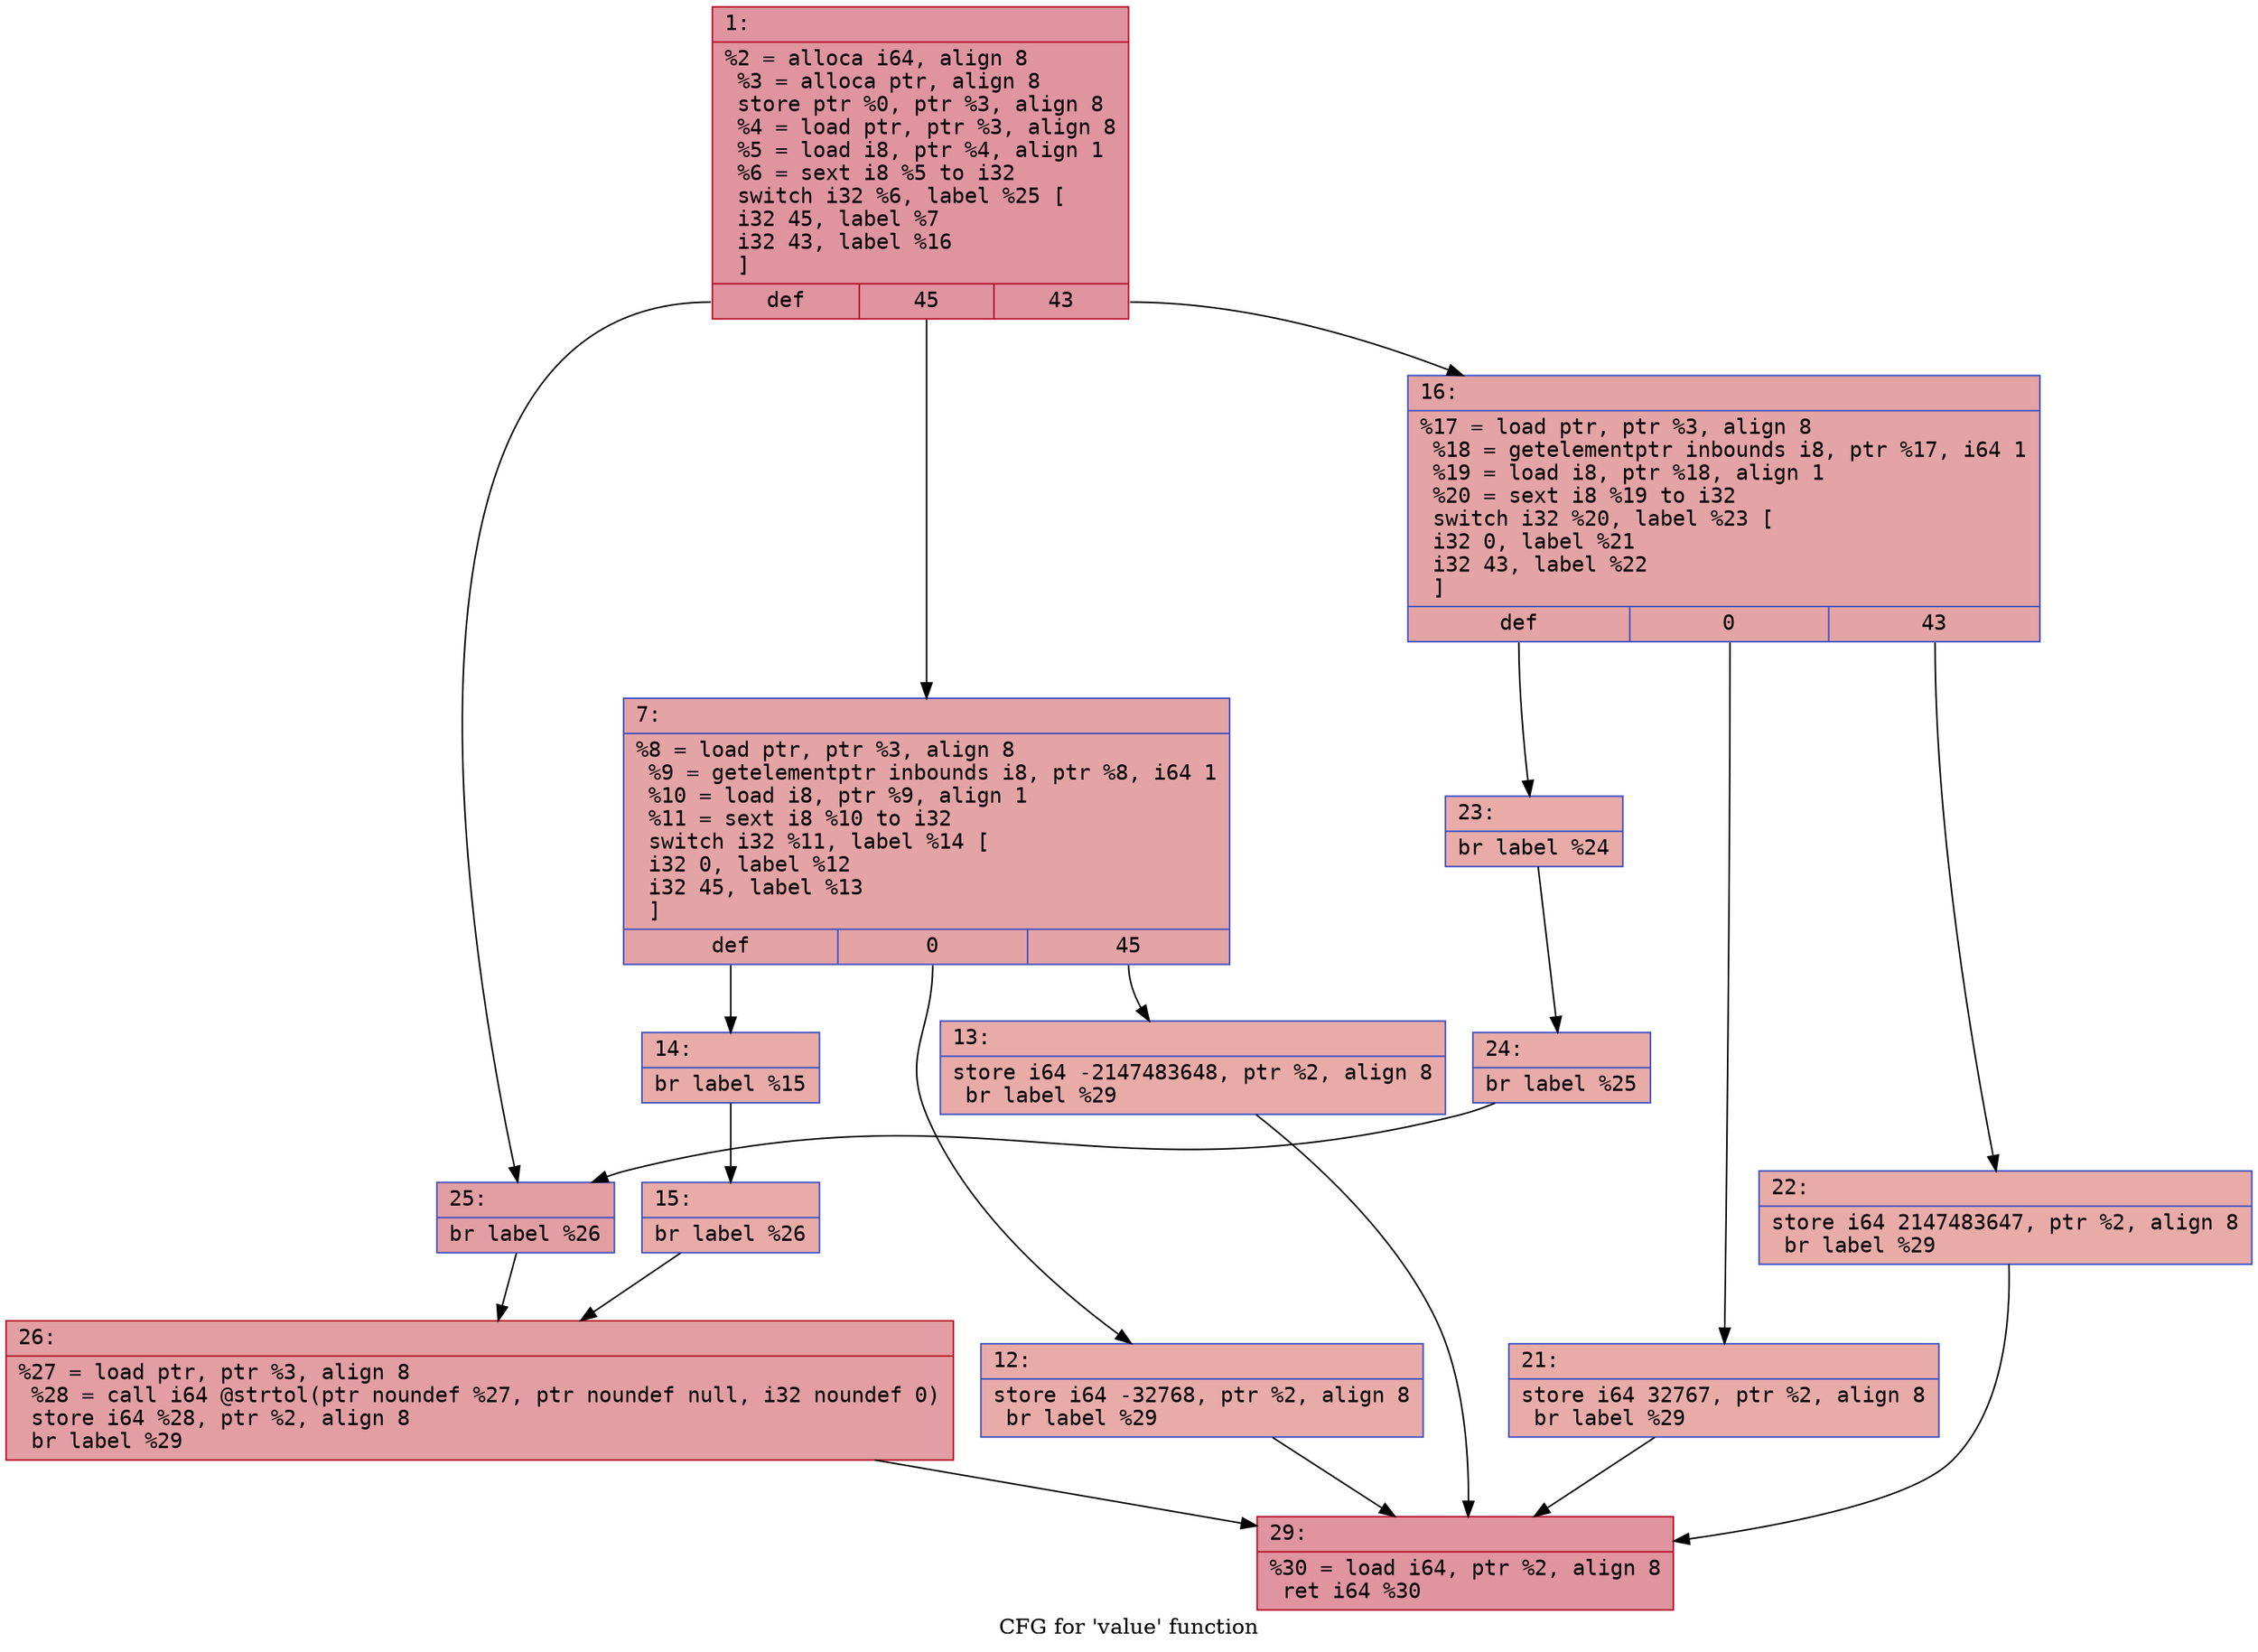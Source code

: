 digraph "CFG for 'value' function" {
	label="CFG for 'value' function";

	Node0x600000840460 [shape=record,color="#b70d28ff", style=filled, fillcolor="#b70d2870" fontname="Courier",label="{1:\l|  %2 = alloca i64, align 8\l  %3 = alloca ptr, align 8\l  store ptr %0, ptr %3, align 8\l  %4 = load ptr, ptr %3, align 8\l  %5 = load i8, ptr %4, align 1\l  %6 = sext i8 %5 to i32\l  switch i32 %6, label %25 [\l    i32 45, label %7\l    i32 43, label %16\l  ]\l|{<s0>def|<s1>45|<s2>43}}"];
	Node0x600000840460:s0 -> Node0x600000840820[tooltip="1 -> 25\nProbability 33.33%" ];
	Node0x600000840460:s1 -> Node0x600000840500[tooltip="1 -> 7\nProbability 33.33%" ];
	Node0x600000840460:s2 -> Node0x600000840690[tooltip="1 -> 16\nProbability 33.33%" ];
	Node0x600000840500 [shape=record,color="#3d50c3ff", style=filled, fillcolor="#c32e3170" fontname="Courier",label="{7:\l|  %8 = load ptr, ptr %3, align 8\l  %9 = getelementptr inbounds i8, ptr %8, i64 1\l  %10 = load i8, ptr %9, align 1\l  %11 = sext i8 %10 to i32\l  switch i32 %11, label %14 [\l    i32 0, label %12\l    i32 45, label %13\l  ]\l|{<s0>def|<s1>0|<s2>45}}"];
	Node0x600000840500:s0 -> Node0x6000008405f0[tooltip="7 -> 14\nProbability 33.33%" ];
	Node0x600000840500:s1 -> Node0x600000840550[tooltip="7 -> 12\nProbability 33.33%" ];
	Node0x600000840500:s2 -> Node0x6000008405a0[tooltip="7 -> 13\nProbability 33.33%" ];
	Node0x600000840550 [shape=record,color="#3d50c3ff", style=filled, fillcolor="#cc403a70" fontname="Courier",label="{12:\l|  store i64 -32768, ptr %2, align 8\l  br label %29\l}"];
	Node0x600000840550 -> Node0x6000008408c0[tooltip="12 -> 29\nProbability 100.00%" ];
	Node0x6000008405a0 [shape=record,color="#3d50c3ff", style=filled, fillcolor="#cc403a70" fontname="Courier",label="{13:\l|  store i64 -2147483648, ptr %2, align 8\l  br label %29\l}"];
	Node0x6000008405a0 -> Node0x6000008408c0[tooltip="13 -> 29\nProbability 100.00%" ];
	Node0x6000008405f0 [shape=record,color="#3d50c3ff", style=filled, fillcolor="#cc403a70" fontname="Courier",label="{14:\l|  br label %15\l}"];
	Node0x6000008405f0 -> Node0x600000840640[tooltip="14 -> 15\nProbability 100.00%" ];
	Node0x600000840640 [shape=record,color="#3d50c3ff", style=filled, fillcolor="#cc403a70" fontname="Courier",label="{15:\l|  br label %26\l}"];
	Node0x600000840640 -> Node0x600000840870[tooltip="15 -> 26\nProbability 100.00%" ];
	Node0x600000840690 [shape=record,color="#3d50c3ff", style=filled, fillcolor="#c32e3170" fontname="Courier",label="{16:\l|  %17 = load ptr, ptr %3, align 8\l  %18 = getelementptr inbounds i8, ptr %17, i64 1\l  %19 = load i8, ptr %18, align 1\l  %20 = sext i8 %19 to i32\l  switch i32 %20, label %23 [\l    i32 0, label %21\l    i32 43, label %22\l  ]\l|{<s0>def|<s1>0|<s2>43}}"];
	Node0x600000840690:s0 -> Node0x600000840780[tooltip="16 -> 23\nProbability 33.33%" ];
	Node0x600000840690:s1 -> Node0x6000008406e0[tooltip="16 -> 21\nProbability 33.33%" ];
	Node0x600000840690:s2 -> Node0x600000840730[tooltip="16 -> 22\nProbability 33.33%" ];
	Node0x6000008406e0 [shape=record,color="#3d50c3ff", style=filled, fillcolor="#cc403a70" fontname="Courier",label="{21:\l|  store i64 32767, ptr %2, align 8\l  br label %29\l}"];
	Node0x6000008406e0 -> Node0x6000008408c0[tooltip="21 -> 29\nProbability 100.00%" ];
	Node0x600000840730 [shape=record,color="#3d50c3ff", style=filled, fillcolor="#cc403a70" fontname="Courier",label="{22:\l|  store i64 2147483647, ptr %2, align 8\l  br label %29\l}"];
	Node0x600000840730 -> Node0x6000008408c0[tooltip="22 -> 29\nProbability 100.00%" ];
	Node0x600000840780 [shape=record,color="#3d50c3ff", style=filled, fillcolor="#cc403a70" fontname="Courier",label="{23:\l|  br label %24\l}"];
	Node0x600000840780 -> Node0x6000008407d0[tooltip="23 -> 24\nProbability 100.00%" ];
	Node0x6000008407d0 [shape=record,color="#3d50c3ff", style=filled, fillcolor="#cc403a70" fontname="Courier",label="{24:\l|  br label %25\l}"];
	Node0x6000008407d0 -> Node0x600000840820[tooltip="24 -> 25\nProbability 100.00%" ];
	Node0x600000840820 [shape=record,color="#3d50c3ff", style=filled, fillcolor="#be242e70" fontname="Courier",label="{25:\l|  br label %26\l}"];
	Node0x600000840820 -> Node0x600000840870[tooltip="25 -> 26\nProbability 100.00%" ];
	Node0x600000840870 [shape=record,color="#b70d28ff", style=filled, fillcolor="#be242e70" fontname="Courier",label="{26:\l|  %27 = load ptr, ptr %3, align 8\l  %28 = call i64 @strtol(ptr noundef %27, ptr noundef null, i32 noundef 0)\l  store i64 %28, ptr %2, align 8\l  br label %29\l}"];
	Node0x600000840870 -> Node0x6000008408c0[tooltip="26 -> 29\nProbability 100.00%" ];
	Node0x6000008408c0 [shape=record,color="#b70d28ff", style=filled, fillcolor="#b70d2870" fontname="Courier",label="{29:\l|  %30 = load i64, ptr %2, align 8\l  ret i64 %30\l}"];
}
